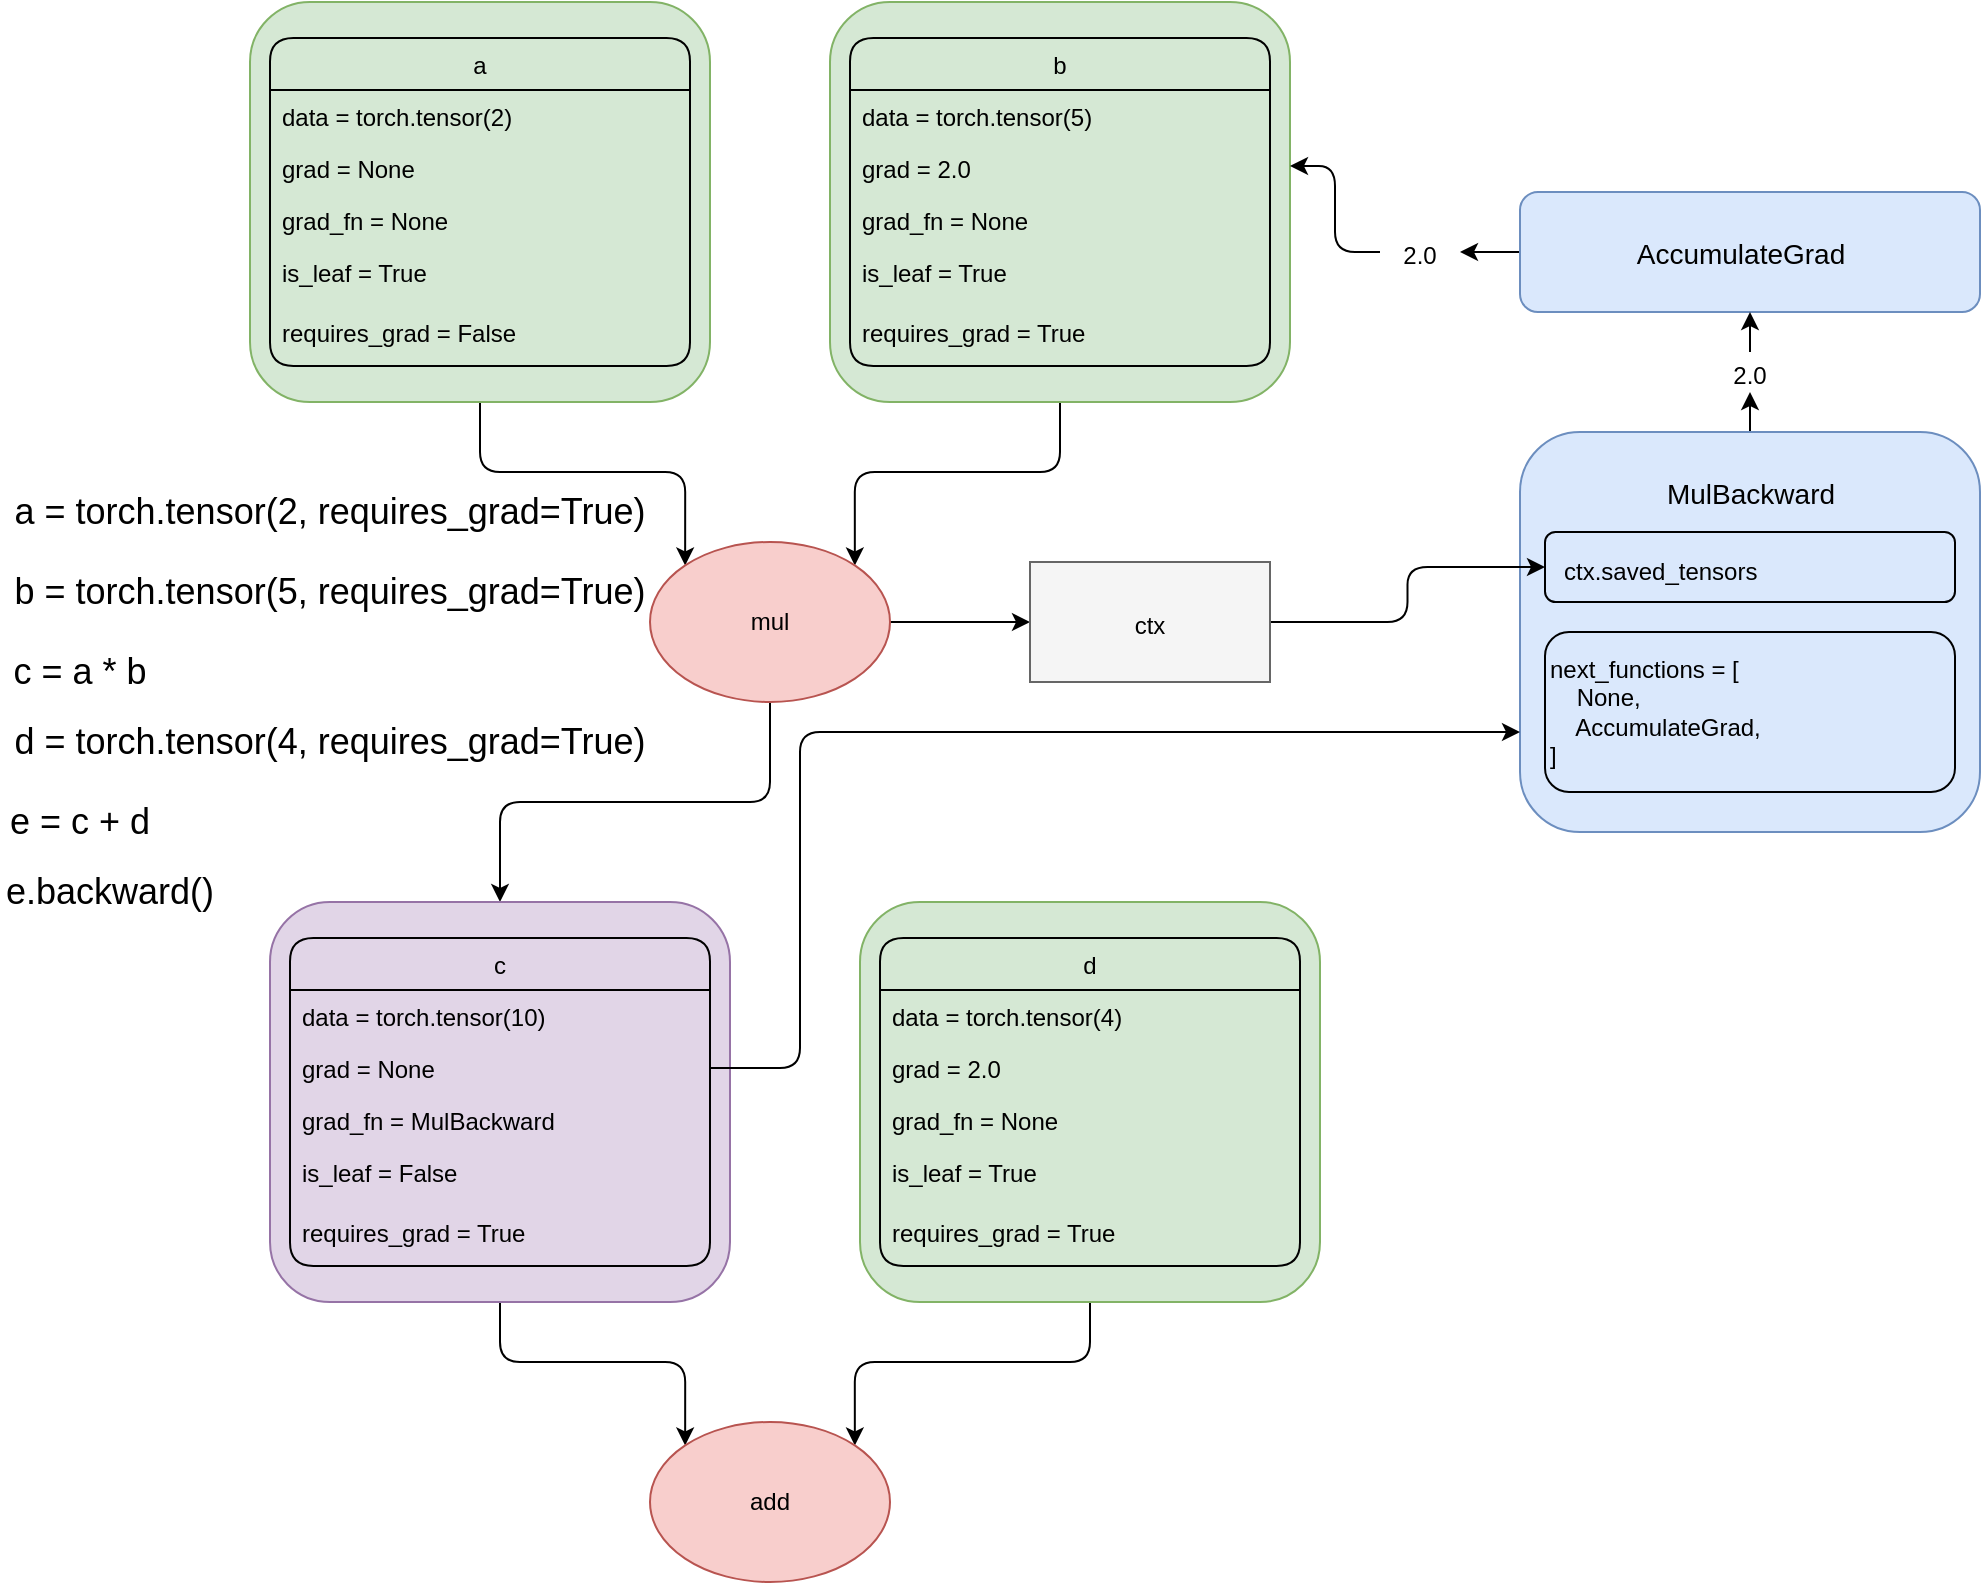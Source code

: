 <mxfile version="13.9.9" type="github">
  <diagram id="yRnguYs6hvbD5JJDKoyp" name="Page-1">
    <mxGraphModel dx="1145" dy="738" grid="1" gridSize="10" guides="1" tooltips="1" connect="1" arrows="1" fold="1" page="1" pageScale="1" pageWidth="850" pageHeight="1100" math="0" shadow="0">
      <root>
        <mxCell id="0" />
        <mxCell id="1" parent="0" />
        <mxCell id="xbXCiBL3qjypmOi7MR6_-115" style="edgeStyle=orthogonalEdgeStyle;rounded=1;orthogonalLoop=1;jettySize=auto;html=1;entryX=0;entryY=0;entryDx=0;entryDy=0;startSize=26;" parent="1" source="xbXCiBL3qjypmOi7MR6_-1" target="xbXCiBL3qjypmOi7MR6_-112" edge="1">
          <mxGeometry relative="1" as="geometry" />
        </mxCell>
        <mxCell id="xbXCiBL3qjypmOi7MR6_-1" value="" style="rounded=1;whiteSpace=wrap;html=1;fillColor=#d5e8d4;strokeColor=#82b366;" parent="1" vertex="1">
          <mxGeometry x="165" y="80" width="230" height="200" as="geometry" />
        </mxCell>
        <mxCell id="xbXCiBL3qjypmOi7MR6_-16" value="a" style="swimlane;fontStyle=0;childLayout=stackLayout;horizontal=1;startSize=26;fillColor=none;horizontalStack=0;resizeParent=1;resizeParentMax=0;resizeLast=0;collapsible=1;marginBottom=0;rounded=1;swimlaneLine=1;glass=0;sketch=0;shadow=0;" parent="1" vertex="1">
          <mxGeometry x="175" y="98" width="210" height="164" as="geometry">
            <mxRectangle x="80" y="110" width="40" height="26" as="alternateBounds" />
          </mxGeometry>
        </mxCell>
        <mxCell id="xbXCiBL3qjypmOi7MR6_-17" value="data = torch.tensor(2)" style="text;strokeColor=none;fillColor=none;align=left;verticalAlign=top;spacingLeft=4;spacingRight=4;overflow=hidden;rotatable=0;points=[[0,0.5],[1,0.5]];portConstraint=eastwest;" parent="xbXCiBL3qjypmOi7MR6_-16" vertex="1">
          <mxGeometry y="26" width="210" height="26" as="geometry" />
        </mxCell>
        <mxCell id="xbXCiBL3qjypmOi7MR6_-18" value="grad = None" style="text;strokeColor=none;fillColor=none;align=left;verticalAlign=top;spacingLeft=4;spacingRight=4;overflow=hidden;rotatable=0;points=[[0,0.5],[1,0.5]];portConstraint=eastwest;" parent="xbXCiBL3qjypmOi7MR6_-16" vertex="1">
          <mxGeometry y="52" width="210" height="26" as="geometry" />
        </mxCell>
        <mxCell id="xbXCiBL3qjypmOi7MR6_-19" value="grad_fn = None" style="text;strokeColor=none;fillColor=none;align=left;verticalAlign=top;spacingLeft=4;spacingRight=4;overflow=hidden;rotatable=0;points=[[0,0.5],[1,0.5]];portConstraint=eastwest;" parent="xbXCiBL3qjypmOi7MR6_-16" vertex="1">
          <mxGeometry y="78" width="210" height="26" as="geometry" />
        </mxCell>
        <mxCell id="xbXCiBL3qjypmOi7MR6_-95" value="is_leaf = True" style="text;strokeColor=none;fillColor=none;spacingLeft=4;spacingRight=4;overflow=hidden;rotatable=0;points=[[0,0.5],[1,0.5]];portConstraint=eastwest;fontSize=12;rounded=1;shadow=0;glass=0;sketch=0;startSize=26;" parent="xbXCiBL3qjypmOi7MR6_-16" vertex="1">
          <mxGeometry y="104" width="210" height="30" as="geometry" />
        </mxCell>
        <mxCell id="xbXCiBL3qjypmOi7MR6_-96" value="requires_grad = False" style="text;strokeColor=none;fillColor=none;spacingLeft=4;spacingRight=4;overflow=hidden;rotatable=0;points=[[0,0.5],[1,0.5]];portConstraint=eastwest;fontSize=12;rounded=1;shadow=0;glass=0;sketch=0;startSize=26;" parent="xbXCiBL3qjypmOi7MR6_-16" vertex="1">
          <mxGeometry y="134" width="210" height="30" as="geometry" />
        </mxCell>
        <mxCell id="xbXCiBL3qjypmOi7MR6_-116" style="edgeStyle=orthogonalEdgeStyle;rounded=1;orthogonalLoop=1;jettySize=auto;html=1;exitX=0.5;exitY=1;exitDx=0;exitDy=0;entryX=1;entryY=0;entryDx=0;entryDy=0;startSize=26;" parent="1" source="xbXCiBL3qjypmOi7MR6_-105" target="xbXCiBL3qjypmOi7MR6_-112" edge="1">
          <mxGeometry relative="1" as="geometry" />
        </mxCell>
        <mxCell id="xbXCiBL3qjypmOi7MR6_-105" value="" style="rounded=1;whiteSpace=wrap;html=1;fillColor=#d5e8d4;strokeColor=#82b366;" parent="1" vertex="1">
          <mxGeometry x="455" y="80" width="230" height="200" as="geometry" />
        </mxCell>
        <mxCell id="xbXCiBL3qjypmOi7MR6_-106" value="b" style="swimlane;fontStyle=0;childLayout=stackLayout;horizontal=1;startSize=26;fillColor=none;horizontalStack=0;resizeParent=1;resizeParentMax=0;resizeLast=0;collapsible=1;marginBottom=0;rounded=1;swimlaneLine=1;glass=0;sketch=0;shadow=0;" parent="1" vertex="1">
          <mxGeometry x="465" y="98" width="210" height="164" as="geometry">
            <mxRectangle x="80" y="110" width="40" height="26" as="alternateBounds" />
          </mxGeometry>
        </mxCell>
        <mxCell id="xbXCiBL3qjypmOi7MR6_-107" value="data = torch.tensor(5)" style="text;strokeColor=none;fillColor=none;align=left;verticalAlign=top;spacingLeft=4;spacingRight=4;overflow=hidden;rotatable=0;points=[[0,0.5],[1,0.5]];portConstraint=eastwest;" parent="xbXCiBL3qjypmOi7MR6_-106" vertex="1">
          <mxGeometry y="26" width="210" height="26" as="geometry" />
        </mxCell>
        <mxCell id="xbXCiBL3qjypmOi7MR6_-108" value="grad = 2.0" style="text;strokeColor=none;fillColor=none;align=left;verticalAlign=top;spacingLeft=4;spacingRight=4;overflow=hidden;rotatable=0;points=[[0,0.5],[1,0.5]];portConstraint=eastwest;" parent="xbXCiBL3qjypmOi7MR6_-106" vertex="1">
          <mxGeometry y="52" width="210" height="26" as="geometry" />
        </mxCell>
        <mxCell id="xbXCiBL3qjypmOi7MR6_-109" value="grad_fn = None" style="text;strokeColor=none;fillColor=none;align=left;verticalAlign=top;spacingLeft=4;spacingRight=4;overflow=hidden;rotatable=0;points=[[0,0.5],[1,0.5]];portConstraint=eastwest;" parent="xbXCiBL3qjypmOi7MR6_-106" vertex="1">
          <mxGeometry y="78" width="210" height="26" as="geometry" />
        </mxCell>
        <mxCell id="xbXCiBL3qjypmOi7MR6_-110" value="is_leaf = True" style="text;strokeColor=none;fillColor=none;spacingLeft=4;spacingRight=4;overflow=hidden;rotatable=0;points=[[0,0.5],[1,0.5]];portConstraint=eastwest;fontSize=12;rounded=1;shadow=0;glass=0;sketch=0;startSize=26;" parent="xbXCiBL3qjypmOi7MR6_-106" vertex="1">
          <mxGeometry y="104" width="210" height="30" as="geometry" />
        </mxCell>
        <mxCell id="xbXCiBL3qjypmOi7MR6_-111" value="requires_grad = True" style="text;strokeColor=none;fillColor=none;spacingLeft=4;spacingRight=4;overflow=hidden;rotatable=0;points=[[0,0.5],[1,0.5]];portConstraint=eastwest;fontSize=12;rounded=1;shadow=0;glass=0;sketch=0;startSize=26;fontStyle=0" parent="xbXCiBL3qjypmOi7MR6_-106" vertex="1">
          <mxGeometry y="134" width="210" height="30" as="geometry" />
        </mxCell>
        <mxCell id="xbXCiBL3qjypmOi7MR6_-124" style="edgeStyle=orthogonalEdgeStyle;rounded=1;orthogonalLoop=1;jettySize=auto;html=1;entryX=0.5;entryY=0;entryDx=0;entryDy=0;startSize=26;" parent="1" source="xbXCiBL3qjypmOi7MR6_-112" target="xbXCiBL3qjypmOi7MR6_-117" edge="1">
          <mxGeometry relative="1" as="geometry">
            <mxPoint x="280" y="440" as="sourcePoint" />
          </mxGeometry>
        </mxCell>
        <mxCell id="I5uXExxvPvJX1PheCcKH-10" style="edgeStyle=orthogonalEdgeStyle;rounded=1;orthogonalLoop=1;jettySize=auto;html=1;entryX=0;entryY=0.5;entryDx=0;entryDy=0;startSize=26;fontSize=18;" edge="1" parent="1" source="xbXCiBL3qjypmOi7MR6_-112" target="I5uXExxvPvJX1PheCcKH-8">
          <mxGeometry relative="1" as="geometry" />
        </mxCell>
        <mxCell id="xbXCiBL3qjypmOi7MR6_-112" value="" style="ellipse;whiteSpace=wrap;html=1;rounded=1;shadow=0;glass=0;sketch=0;startSize=26;fillColor=#f8cecc;strokeColor=#b85450;" parent="1" vertex="1">
          <mxGeometry x="365" y="350" width="120" height="80" as="geometry" />
        </mxCell>
        <mxCell id="xbXCiBL3qjypmOi7MR6_-113" value="mul" style="text;html=1;strokeColor=none;fillColor=none;align=center;verticalAlign=middle;whiteSpace=wrap;rounded=0;shadow=0;glass=0;sketch=0;startSize=26;" parent="1" vertex="1">
          <mxGeometry x="405" y="380" width="40" height="20" as="geometry" />
        </mxCell>
        <mxCell id="I5uXExxvPvJX1PheCcKH-84" style="edgeStyle=orthogonalEdgeStyle;rounded=1;orthogonalLoop=1;jettySize=auto;html=1;entryX=0;entryY=0;entryDx=0;entryDy=0;startSize=26;fontSize=18;" edge="1" parent="1" source="xbXCiBL3qjypmOi7MR6_-117" target="I5uXExxvPvJX1PheCcKH-82">
          <mxGeometry relative="1" as="geometry" />
        </mxCell>
        <mxCell id="xbXCiBL3qjypmOi7MR6_-117" value="" style="rounded=1;whiteSpace=wrap;html=1;fillColor=#e1d5e7;strokeColor=#9673a6;" parent="1" vertex="1">
          <mxGeometry x="175" y="530" width="230" height="200" as="geometry" />
        </mxCell>
        <mxCell id="xbXCiBL3qjypmOi7MR6_-118" value="c" style="swimlane;fontStyle=0;childLayout=stackLayout;horizontal=1;startSize=26;fillColor=none;horizontalStack=0;resizeParent=1;resizeParentMax=0;resizeLast=0;collapsible=1;marginBottom=0;rounded=1;swimlaneLine=1;glass=0;sketch=0;shadow=0;" parent="1" vertex="1">
          <mxGeometry x="185" y="548" width="210" height="164" as="geometry">
            <mxRectangle x="80" y="110" width="40" height="26" as="alternateBounds" />
          </mxGeometry>
        </mxCell>
        <mxCell id="xbXCiBL3qjypmOi7MR6_-119" value="data = torch.tensor(10)" style="text;strokeColor=none;fillColor=none;align=left;verticalAlign=top;spacingLeft=4;spacingRight=4;overflow=hidden;rotatable=0;points=[[0,0.5],[1,0.5]];portConstraint=eastwest;" parent="xbXCiBL3qjypmOi7MR6_-118" vertex="1">
          <mxGeometry y="26" width="210" height="26" as="geometry" />
        </mxCell>
        <mxCell id="xbXCiBL3qjypmOi7MR6_-120" value="grad = None" style="text;strokeColor=none;fillColor=none;align=left;verticalAlign=top;spacingLeft=4;spacingRight=4;overflow=hidden;rotatable=0;points=[[0,0.5],[1,0.5]];portConstraint=eastwest;" parent="xbXCiBL3qjypmOi7MR6_-118" vertex="1">
          <mxGeometry y="52" width="210" height="26" as="geometry" />
        </mxCell>
        <mxCell id="xbXCiBL3qjypmOi7MR6_-121" value="grad_fn = MulBackward" style="text;strokeColor=none;fillColor=none;align=left;verticalAlign=top;spacingLeft=4;spacingRight=4;overflow=hidden;rotatable=0;points=[[0,0.5],[1,0.5]];portConstraint=eastwest;" parent="xbXCiBL3qjypmOi7MR6_-118" vertex="1">
          <mxGeometry y="78" width="210" height="26" as="geometry" />
        </mxCell>
        <mxCell id="xbXCiBL3qjypmOi7MR6_-122" value="is_leaf = False" style="text;strokeColor=none;fillColor=none;spacingLeft=4;spacingRight=4;overflow=hidden;rotatable=0;points=[[0,0.5],[1,0.5]];portConstraint=eastwest;fontSize=12;rounded=1;shadow=0;glass=0;sketch=0;startSize=26;" parent="xbXCiBL3qjypmOi7MR6_-118" vertex="1">
          <mxGeometry y="104" width="210" height="30" as="geometry" />
        </mxCell>
        <mxCell id="xbXCiBL3qjypmOi7MR6_-123" value="requires_grad = True" style="text;strokeColor=none;fillColor=none;spacingLeft=4;spacingRight=4;overflow=hidden;rotatable=0;points=[[0,0.5],[1,0.5]];portConstraint=eastwest;fontSize=12;rounded=1;shadow=0;glass=0;sketch=0;startSize=26;" parent="xbXCiBL3qjypmOi7MR6_-118" vertex="1">
          <mxGeometry y="134" width="210" height="30" as="geometry" />
        </mxCell>
        <mxCell id="xbXCiBL3qjypmOi7MR6_-125" value="&lt;font style=&quot;font-size: 18px&quot;&gt;a = torch.tensor(2, requires_grad=True)&lt;/font&gt;" style="text;html=1;align=center;verticalAlign=middle;whiteSpace=wrap;rounded=0;shadow=0;glass=0;sketch=0;startSize=26;fontSize=18;fontStyle=0;labelPosition=center;verticalLabelPosition=middle;" parent="1" vertex="1">
          <mxGeometry x="40" y="320" width="330" height="30" as="geometry" />
        </mxCell>
        <mxCell id="xbXCiBL3qjypmOi7MR6_-126" value="&lt;font style=&quot;font-size: 18px&quot;&gt;b = torch.tensor(5, requires_grad=True)&lt;/font&gt;" style="text;html=1;align=center;verticalAlign=middle;whiteSpace=wrap;rounded=0;shadow=0;glass=0;sketch=0;startSize=26;fontSize=18;fontStyle=0;labelPosition=center;verticalLabelPosition=middle;" parent="1" vertex="1">
          <mxGeometry x="40" y="360" width="330" height="30" as="geometry" />
        </mxCell>
        <mxCell id="xbXCiBL3qjypmOi7MR6_-127" value="&lt;font style=&quot;font-size: 18px;&quot;&gt;c = a * b&lt;/font&gt;" style="text;html=1;align=center;verticalAlign=middle;whiteSpace=wrap;rounded=0;shadow=0;glass=0;sketch=0;startSize=26;fontSize=18;fontStyle=0;labelPosition=center;verticalLabelPosition=middle;" parent="1" vertex="1">
          <mxGeometry x="40" y="400" width="80" height="30" as="geometry" />
        </mxCell>
        <mxCell id="I5uXExxvPvJX1PheCcKH-56" style="edgeStyle=orthogonalEdgeStyle;rounded=1;orthogonalLoop=1;jettySize=auto;html=1;startSize=26;fontSize=18;" edge="1" parent="1" source="I5uXExxvPvJX1PheCcKH-1" target="I5uXExxvPvJX1PheCcKH-53">
          <mxGeometry relative="1" as="geometry" />
        </mxCell>
        <mxCell id="I5uXExxvPvJX1PheCcKH-1" value="" style="rounded=1;whiteSpace=wrap;html=1;fillColor=#dae8fc;strokeColor=#6c8ebf;" vertex="1" parent="1">
          <mxGeometry x="800" y="295" width="230" height="200" as="geometry" />
        </mxCell>
        <mxCell id="I5uXExxvPvJX1PheCcKH-18" style="edgeStyle=orthogonalEdgeStyle;rounded=1;orthogonalLoop=1;jettySize=auto;html=1;entryX=0;entryY=0.5;entryDx=0;entryDy=0;startSize=26;fontSize=18;" edge="1" parent="1" source="I5uXExxvPvJX1PheCcKH-8" target="I5uXExxvPvJX1PheCcKH-17">
          <mxGeometry relative="1" as="geometry" />
        </mxCell>
        <mxCell id="I5uXExxvPvJX1PheCcKH-8" value="" style="rounded=0;whiteSpace=wrap;html=1;shadow=0;glass=0;sketch=0;startSize=26;fillColor=#f5f5f5;fontSize=18;strokeColor=#666666;fontColor=#333333;" vertex="1" parent="1">
          <mxGeometry x="555" y="360" width="120" height="60" as="geometry" />
        </mxCell>
        <mxCell id="I5uXExxvPvJX1PheCcKH-9" value="&lt;font style=&quot;font-size: 12px&quot;&gt;ctx&lt;/font&gt;" style="text;html=1;strokeColor=none;fillColor=none;align=center;verticalAlign=middle;whiteSpace=wrap;rounded=0;shadow=0;glass=0;sketch=0;startSize=26;fontSize=18;" vertex="1" parent="1">
          <mxGeometry x="595" y="380" width="40" height="20" as="geometry" />
        </mxCell>
        <mxCell id="I5uXExxvPvJX1PheCcKH-14" value="&lt;font style=&quot;font-size: 14px&quot;&gt;MulBackward&lt;/font&gt;" style="text;html=1;strokeColor=none;fillColor=none;align=center;verticalAlign=middle;whiteSpace=wrap;rounded=0;shadow=0;glass=0;sketch=0;startSize=26;fontSize=18;" vertex="1" parent="1">
          <mxGeometry x="862.5" y="315" width="105" height="20" as="geometry" />
        </mxCell>
        <mxCell id="I5uXExxvPvJX1PheCcKH-17" value="&lt;div&gt;&lt;br&gt;&lt;/div&gt;" style="rounded=1;whiteSpace=wrap;html=1;shadow=0;glass=0;sketch=0;startSize=26;fillColor=none;fontSize=18;align=left;" vertex="1" parent="1">
          <mxGeometry x="812.5" y="345" width="205" height="35" as="geometry" />
        </mxCell>
        <mxCell id="I5uXExxvPvJX1PheCcKH-19" value="&lt;div style=&quot;font-size: 12px&quot;&gt;&lt;font style=&quot;font-size: 12px&quot;&gt;next_functions = [&lt;/font&gt;&lt;/div&gt;&lt;div style=&quot;font-size: 12px&quot;&gt;&lt;font style=&quot;font-size: 12px&quot;&gt;&amp;nbsp;&amp;nbsp;&amp;nbsp; None,&lt;br&gt;&lt;/font&gt;&lt;/div&gt;&lt;div style=&quot;font-size: 12px&quot;&gt;&lt;font style=&quot;font-size: 12px&quot;&gt;&amp;nbsp;&amp;nbsp;&amp;nbsp; AccumulateGrad,&lt;/font&gt;&lt;/div&gt;&lt;div style=&quot;font-size: 12px&quot;&gt;&lt;font style=&quot;font-size: 12px&quot;&gt;]&lt;br&gt;&lt;/font&gt;&lt;/div&gt;" style="rounded=1;whiteSpace=wrap;html=1;shadow=0;glass=0;sketch=0;startSize=26;fillColor=none;fontSize=18;align=left;" vertex="1" parent="1">
          <mxGeometry x="812.5" y="395" width="205" height="80" as="geometry" />
        </mxCell>
        <mxCell id="I5uXExxvPvJX1PheCcKH-21" value="&lt;div align=&quot;left&quot;&gt;&lt;font style=&quot;font-size: 12px&quot;&gt;ctx.saved_tensors&lt;/font&gt;&lt;/div&gt;" style="text;html=1;strokeColor=none;fillColor=none;align=left;verticalAlign=middle;whiteSpace=wrap;rounded=0;shadow=0;glass=0;sketch=0;startSize=26;fontSize=18;" vertex="1" parent="1">
          <mxGeometry x="820" y="352.5" width="180" height="20" as="geometry" />
        </mxCell>
        <mxCell id="I5uXExxvPvJX1PheCcKH-62" style="edgeStyle=orthogonalEdgeStyle;rounded=1;orthogonalLoop=1;jettySize=auto;html=1;entryX=1;entryY=0.5;entryDx=0;entryDy=0;startSize=26;fontSize=18;" edge="1" parent="1" source="I5uXExxvPvJX1PheCcKH-27" target="I5uXExxvPvJX1PheCcKH-58">
          <mxGeometry relative="1" as="geometry" />
        </mxCell>
        <mxCell id="I5uXExxvPvJX1PheCcKH-27" value="" style="rounded=1;whiteSpace=wrap;html=1;fillColor=#dae8fc;strokeColor=#6c8ebf;" vertex="1" parent="1">
          <mxGeometry x="800" y="175" width="230" height="60" as="geometry" />
        </mxCell>
        <mxCell id="I5uXExxvPvJX1PheCcKH-28" value="&lt;font style=&quot;font-size: 14px&quot;&gt;AccumulateGrad&lt;/font&gt;" style="text;html=1;strokeColor=none;fillColor=none;align=center;verticalAlign=middle;whiteSpace=wrap;rounded=0;shadow=0;glass=0;sketch=0;startSize=26;fontSize=18;" vertex="1" parent="1">
          <mxGeometry x="857.5" y="195" width="105" height="20" as="geometry" />
        </mxCell>
        <mxCell id="I5uXExxvPvJX1PheCcKH-34" value="&lt;font style=&quot;font-size: 18px&quot;&gt;e.backward()&lt;br&gt;&lt;/font&gt;" style="text;html=1;align=center;verticalAlign=middle;whiteSpace=wrap;rounded=0;shadow=0;glass=0;sketch=0;startSize=26;fontSize=18;fontStyle=0;labelPosition=center;verticalLabelPosition=middle;" vertex="1" parent="1">
          <mxGeometry x="40" y="510" width="110" height="30" as="geometry" />
        </mxCell>
        <mxCell id="I5uXExxvPvJX1PheCcKH-35" value="&lt;font style=&quot;font-size: 12px&quot;&gt;1.0&lt;/font&gt;" style="text;html=1;strokeColor=none;fillColor=none;align=center;verticalAlign=middle;whiteSpace=wrap;rounded=0;shadow=0;glass=0;sketch=0;startSize=26;fontSize=18;" vertex="1" parent="1">
          <mxGeometry x="500" y="629" width="40" height="20" as="geometry" />
        </mxCell>
        <mxCell id="I5uXExxvPvJX1PheCcKH-57" style="edgeStyle=orthogonalEdgeStyle;rounded=1;orthogonalLoop=1;jettySize=auto;html=1;entryX=0.5;entryY=1;entryDx=0;entryDy=0;startSize=26;fontSize=18;" edge="1" parent="1" source="I5uXExxvPvJX1PheCcKH-53" target="I5uXExxvPvJX1PheCcKH-27">
          <mxGeometry relative="1" as="geometry" />
        </mxCell>
        <mxCell id="I5uXExxvPvJX1PheCcKH-53" value="&lt;font style=&quot;font-size: 12px&quot;&gt;2.0&lt;/font&gt;" style="text;html=1;strokeColor=none;fillColor=none;align=center;verticalAlign=middle;whiteSpace=wrap;rounded=0;shadow=0;glass=0;sketch=0;startSize=26;fontSize=18;" vertex="1" parent="1">
          <mxGeometry x="895" y="255" width="40" height="20" as="geometry" />
        </mxCell>
        <mxCell id="I5uXExxvPvJX1PheCcKH-64" style="edgeStyle=orthogonalEdgeStyle;rounded=1;orthogonalLoop=1;jettySize=auto;html=1;entryX=1;entryY=0.41;entryDx=0;entryDy=0;startSize=26;fontSize=18;entryPerimeter=0;" edge="1" parent="1" source="I5uXExxvPvJX1PheCcKH-58" target="xbXCiBL3qjypmOi7MR6_-105">
          <mxGeometry relative="1" as="geometry" />
        </mxCell>
        <mxCell id="I5uXExxvPvJX1PheCcKH-58" value="&lt;font style=&quot;font-size: 12px&quot;&gt;2.0&lt;/font&gt;" style="text;html=1;strokeColor=none;fillColor=none;align=center;verticalAlign=middle;whiteSpace=wrap;rounded=0;shadow=0;glass=0;sketch=0;startSize=26;fontSize=18;" vertex="1" parent="1">
          <mxGeometry x="730" y="195" width="40" height="20" as="geometry" />
        </mxCell>
        <mxCell id="I5uXExxvPvJX1PheCcKH-65" value="&lt;font style=&quot;font-size: 18px&quot;&gt;d = torch.tensor(4, requires_grad=True)&lt;/font&gt;" style="text;html=1;align=center;verticalAlign=middle;whiteSpace=wrap;rounded=0;shadow=0;glass=0;sketch=0;startSize=26;fontSize=18;fontStyle=0;labelPosition=center;verticalLabelPosition=middle;" vertex="1" parent="1">
          <mxGeometry x="40" y="435" width="330" height="30" as="geometry" />
        </mxCell>
        <mxCell id="I5uXExxvPvJX1PheCcKH-66" value="&lt;font style=&quot;font-size: 18px&quot;&gt;e = c + d&lt;br&gt;&lt;/font&gt;" style="text;html=1;align=center;verticalAlign=middle;whiteSpace=wrap;rounded=0;shadow=0;glass=0;sketch=0;startSize=26;fontSize=18;fontStyle=0;labelPosition=center;verticalLabelPosition=middle;" vertex="1" parent="1">
          <mxGeometry x="40" y="475" width="80" height="30" as="geometry" />
        </mxCell>
        <mxCell id="I5uXExxvPvJX1PheCcKH-85" style="edgeStyle=orthogonalEdgeStyle;rounded=1;orthogonalLoop=1;jettySize=auto;html=1;entryX=1;entryY=0;entryDx=0;entryDy=0;startSize=26;fontSize=18;" edge="1" parent="1" source="I5uXExxvPvJX1PheCcKH-73" target="I5uXExxvPvJX1PheCcKH-82">
          <mxGeometry relative="1" as="geometry" />
        </mxCell>
        <mxCell id="I5uXExxvPvJX1PheCcKH-73" value="" style="rounded=1;whiteSpace=wrap;html=1;fillColor=#d5e8d4;strokeColor=#82b366;" vertex="1" parent="1">
          <mxGeometry x="470" y="530" width="230" height="200" as="geometry" />
        </mxCell>
        <mxCell id="I5uXExxvPvJX1PheCcKH-74" value="d" style="swimlane;fontStyle=0;childLayout=stackLayout;horizontal=1;startSize=26;fillColor=none;horizontalStack=0;resizeParent=1;resizeParentMax=0;resizeLast=0;collapsible=1;marginBottom=0;rounded=1;swimlaneLine=1;glass=0;sketch=0;shadow=0;" vertex="1" parent="1">
          <mxGeometry x="480" y="548" width="210" height="164" as="geometry">
            <mxRectangle x="80" y="110" width="40" height="26" as="alternateBounds" />
          </mxGeometry>
        </mxCell>
        <mxCell id="I5uXExxvPvJX1PheCcKH-75" value="data = torch.tensor(4)" style="text;strokeColor=none;fillColor=none;align=left;verticalAlign=top;spacingLeft=4;spacingRight=4;overflow=hidden;rotatable=0;points=[[0,0.5],[1,0.5]];portConstraint=eastwest;" vertex="1" parent="I5uXExxvPvJX1PheCcKH-74">
          <mxGeometry y="26" width="210" height="26" as="geometry" />
        </mxCell>
        <mxCell id="I5uXExxvPvJX1PheCcKH-76" value="grad = 2.0" style="text;strokeColor=none;fillColor=none;align=left;verticalAlign=top;spacingLeft=4;spacingRight=4;overflow=hidden;rotatable=0;points=[[0,0.5],[1,0.5]];portConstraint=eastwest;" vertex="1" parent="I5uXExxvPvJX1PheCcKH-74">
          <mxGeometry y="52" width="210" height="26" as="geometry" />
        </mxCell>
        <mxCell id="I5uXExxvPvJX1PheCcKH-77" value="grad_fn = None" style="text;strokeColor=none;fillColor=none;align=left;verticalAlign=top;spacingLeft=4;spacingRight=4;overflow=hidden;rotatable=0;points=[[0,0.5],[1,0.5]];portConstraint=eastwest;" vertex="1" parent="I5uXExxvPvJX1PheCcKH-74">
          <mxGeometry y="78" width="210" height="26" as="geometry" />
        </mxCell>
        <mxCell id="I5uXExxvPvJX1PheCcKH-78" value="is_leaf = True" style="text;strokeColor=none;fillColor=none;spacingLeft=4;spacingRight=4;overflow=hidden;rotatable=0;points=[[0,0.5],[1,0.5]];portConstraint=eastwest;fontSize=12;rounded=1;shadow=0;glass=0;sketch=0;startSize=26;" vertex="1" parent="I5uXExxvPvJX1PheCcKH-74">
          <mxGeometry y="104" width="210" height="30" as="geometry" />
        </mxCell>
        <mxCell id="I5uXExxvPvJX1PheCcKH-79" value="requires_grad = True" style="text;strokeColor=none;fillColor=none;spacingLeft=4;spacingRight=4;overflow=hidden;rotatable=0;points=[[0,0.5],[1,0.5]];portConstraint=eastwest;fontSize=12;rounded=1;shadow=0;glass=0;sketch=0;startSize=26;fontStyle=0" vertex="1" parent="I5uXExxvPvJX1PheCcKH-74">
          <mxGeometry y="134" width="210" height="30" as="geometry" />
        </mxCell>
        <mxCell id="I5uXExxvPvJX1PheCcKH-81" style="edgeStyle=orthogonalEdgeStyle;rounded=1;orthogonalLoop=1;jettySize=auto;html=1;entryX=0;entryY=0.75;entryDx=0;entryDy=0;startSize=26;fontSize=18;" edge="1" parent="1" source="xbXCiBL3qjypmOi7MR6_-120" target="I5uXExxvPvJX1PheCcKH-1">
          <mxGeometry relative="1" as="geometry">
            <Array as="points">
              <mxPoint x="440" y="613" />
              <mxPoint x="440" y="445" />
            </Array>
          </mxGeometry>
        </mxCell>
        <mxCell id="I5uXExxvPvJX1PheCcKH-82" value="" style="ellipse;whiteSpace=wrap;html=1;rounded=1;shadow=0;glass=0;sketch=0;startSize=26;fillColor=#f8cecc;strokeColor=#b85450;" vertex="1" parent="1">
          <mxGeometry x="365" y="790" width="120" height="80" as="geometry" />
        </mxCell>
        <mxCell id="I5uXExxvPvJX1PheCcKH-83" value="add" style="text;html=1;strokeColor=none;fillColor=none;align=center;verticalAlign=middle;whiteSpace=wrap;rounded=0;shadow=0;glass=0;sketch=0;startSize=26;" vertex="1" parent="1">
          <mxGeometry x="405" y="820" width="40" height="20" as="geometry" />
        </mxCell>
      </root>
    </mxGraphModel>
  </diagram>
</mxfile>
